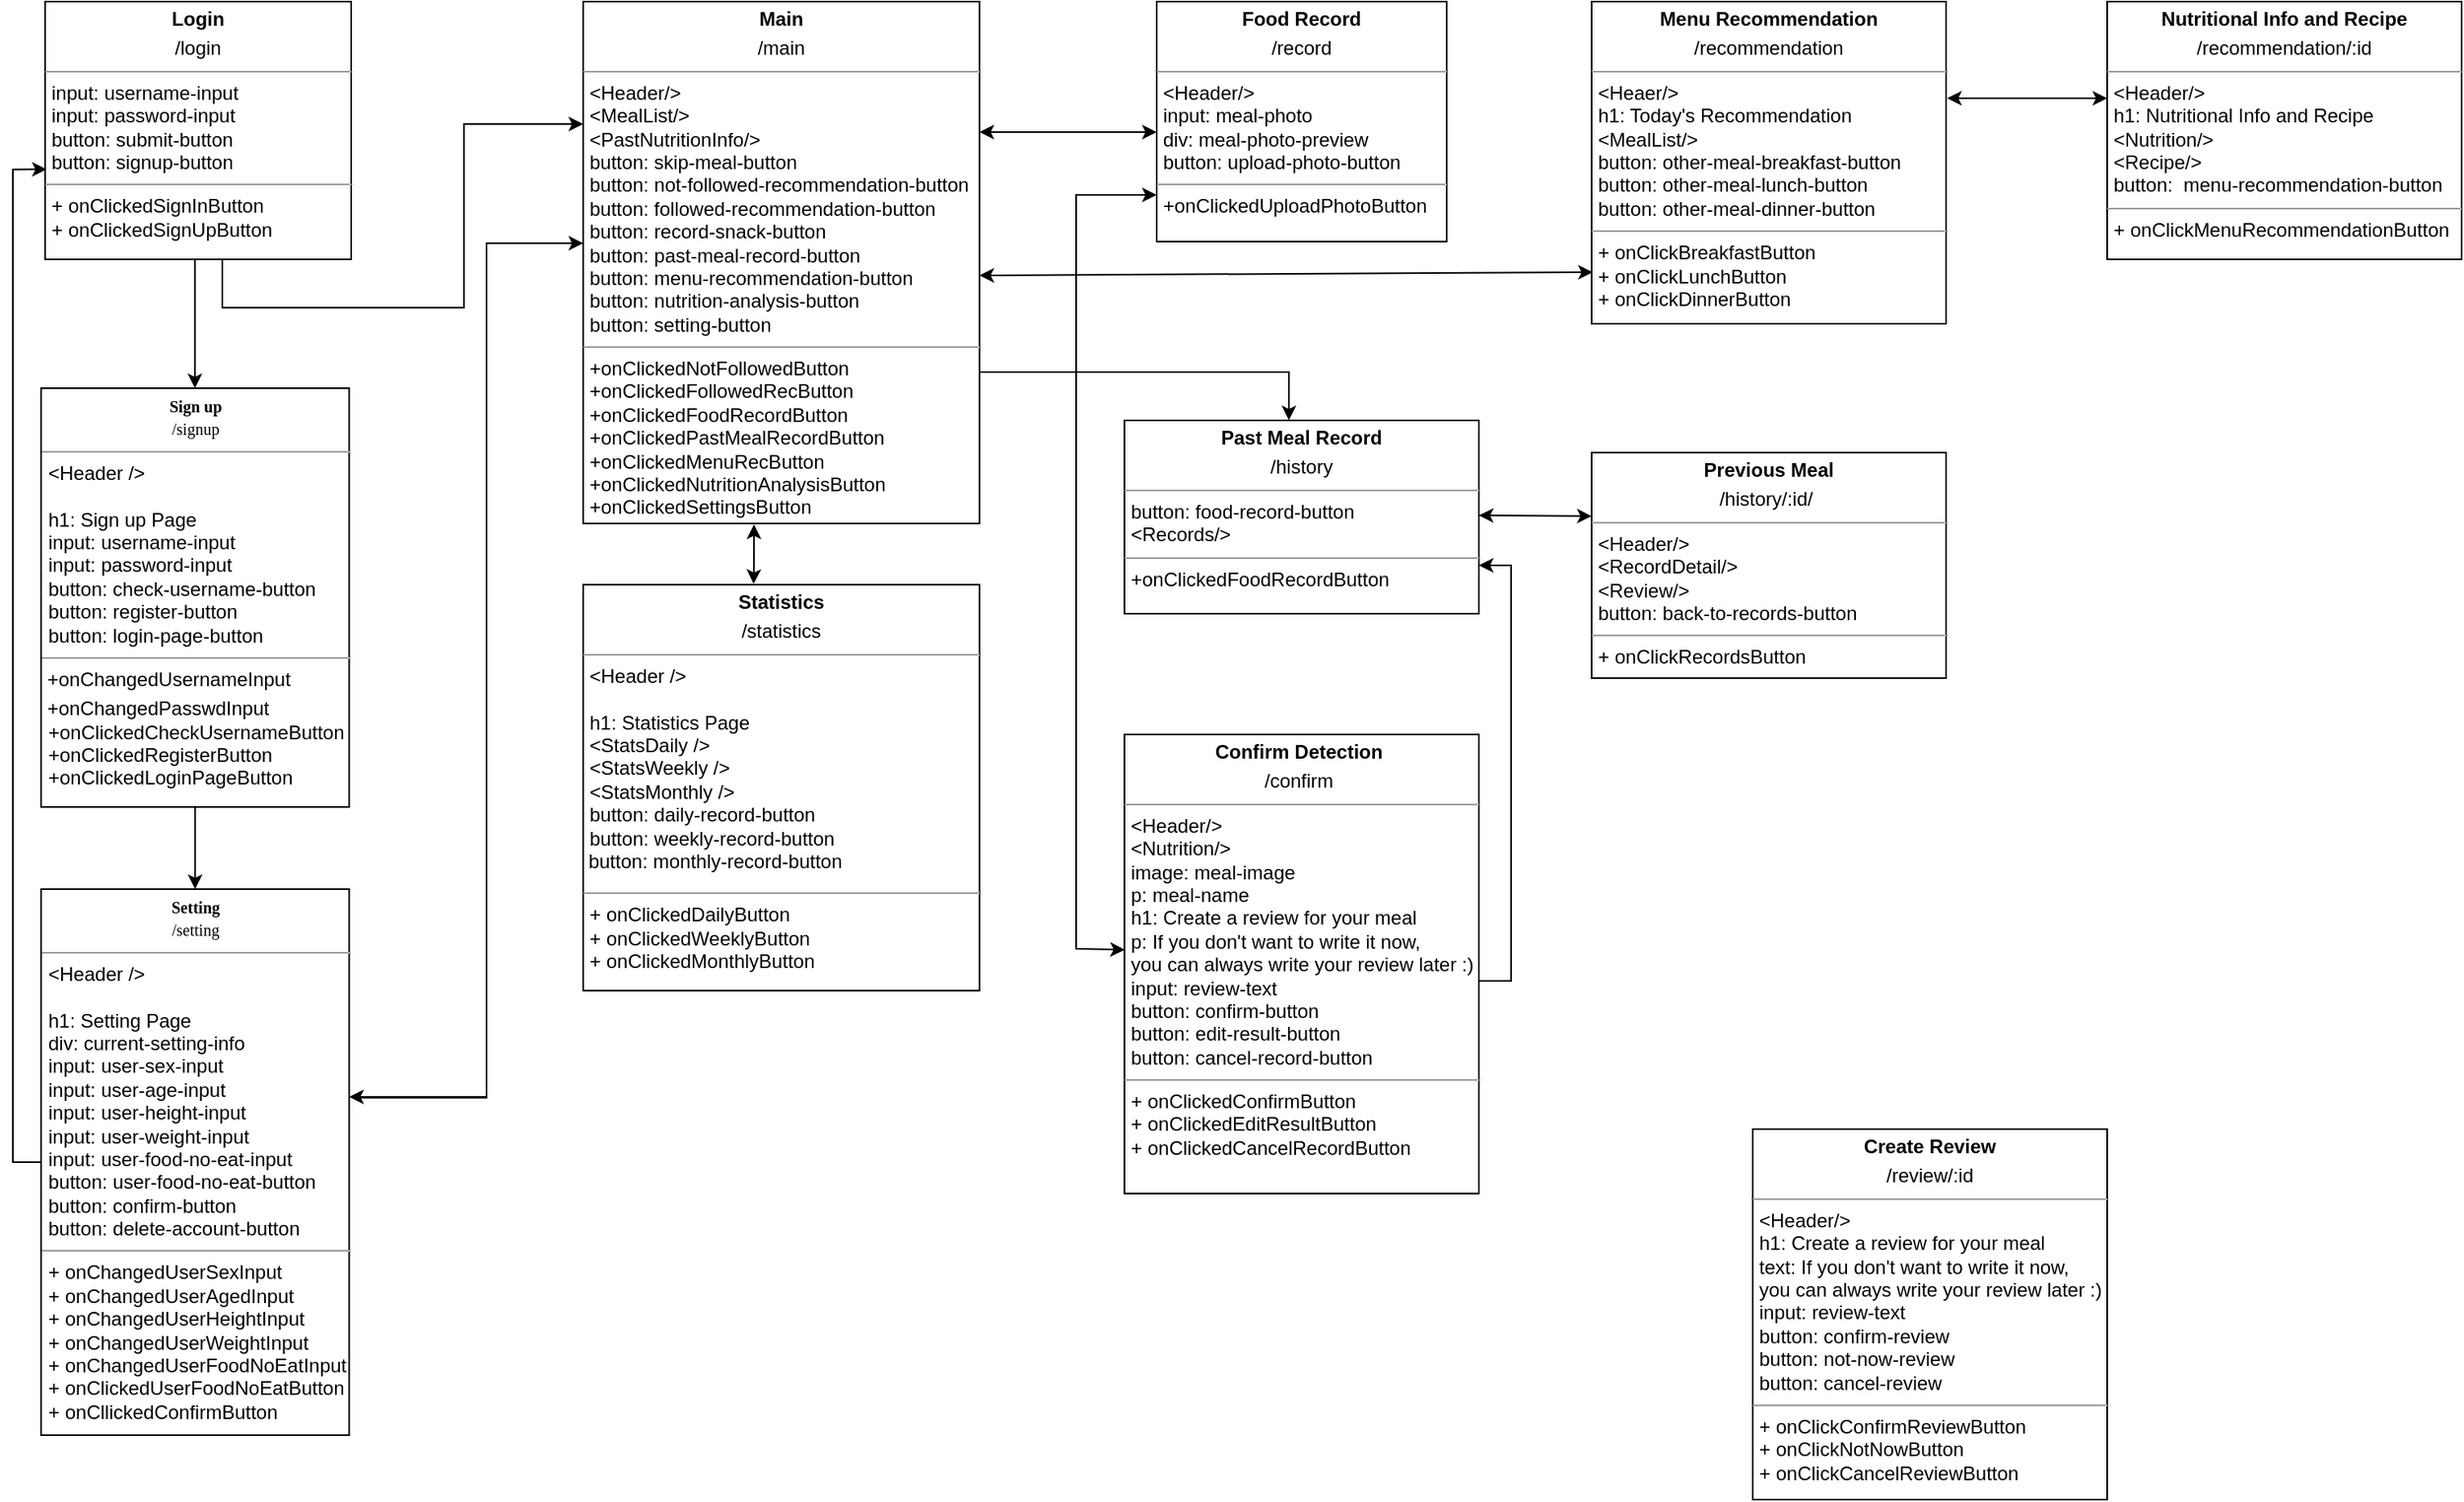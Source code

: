 <mxfile version="15.6.2" type="github">
  <diagram name="Page-1" id="c4acf3e9-155e-7222-9cf6-157b1a14988f">
    <mxGraphModel dx="946" dy="1788" grid="1" gridSize="10" guides="1" tooltips="1" connect="1" arrows="1" fold="1" page="1" pageScale="1" pageWidth="1600" pageHeight="1200" background="none" math="0" shadow="0">
      <root>
        <mxCell id="0" />
        <mxCell id="1" parent="0" />
        <mxCell id="bxKK3A8rRiATeC3KXuF5-2" value="&lt;p style=&quot;margin: 4px 0px 0px ; text-align: center&quot;&gt;&lt;b&gt;Statistics&lt;/b&gt;&lt;/p&gt;&lt;p style=&quot;margin: 4px 0px 0px ; text-align: center&quot;&gt;/statistics&lt;/p&gt;&lt;hr size=&quot;1&quot;&gt;&lt;p style=&quot;text-align: justify ; margin: 0px 0px 0px 4px&quot;&gt;&amp;lt;Header /&amp;gt;&lt;br&gt;&lt;/p&gt;&lt;p style=&quot;text-align: justify ; margin: 0px 0px 0px 4px&quot;&gt;&lt;br&gt;&lt;/p&gt;&lt;p style=&quot;text-align: justify ; margin: 0px 0px 0px 4px&quot;&gt;h1: Statistics Page&lt;/p&gt;&lt;p style=&quot;text-align: justify ; margin: 0px 0px 0px 4px&quot;&gt;&amp;lt;StatsDaily /&amp;gt;&lt;/p&gt;&lt;p style=&quot;text-align: justify ; margin: 0px 0px 0px 4px&quot;&gt;&amp;lt;StatsWeekly /&amp;gt;&lt;/p&gt;&lt;p style=&quot;text-align: justify ; margin: 0px 0px 0px 4px&quot;&gt;&amp;lt;StatsMonthly /&amp;gt;&lt;/p&gt;&lt;p style=&quot;text-align: justify ; margin: 0px 0px 0px 4px&quot;&gt;button: daily-record-button&lt;/p&gt;&lt;p style=&quot;text-align: justify ; margin: 0px 0px 0px 4px&quot;&gt;&lt;span style=&quot;text-align: left&quot;&gt;button:&amp;nbsp;&lt;/span&gt;&lt;span style=&quot;text-align: left&quot;&gt;weekly-record-button&amp;nbsp;&lt;/span&gt;&lt;/p&gt;&lt;span style=&quot;text-align: left&quot;&gt;&lt;div style=&quot;text-align: justify&quot;&gt;&lt;span&gt;&amp;nbsp;button:&amp;nbsp;&lt;/span&gt;&lt;span&gt;monthly-record-button&lt;/span&gt;&lt;/div&gt;&lt;/span&gt;&lt;p&gt;&lt;/p&gt;&lt;hr size=&quot;1&quot; style=&quot;text-align: justify&quot;&gt;&lt;p style=&quot;text-align: justify ; margin: 0px 0px 0px 4px&quot;&gt;+ onClickedDailyButton&lt;/p&gt;&lt;p style=&quot;text-align: justify ; margin: 0px 0px 0px 4px&quot;&gt;+ onClickedWeeklyButton&lt;/p&gt;&lt;p style=&quot;text-align: justify ; margin: 0px 0px 0px 4px&quot;&gt;+ onClickedMonthlyButton&lt;/p&gt;" style="verticalAlign=top;align=left;overflow=fill;fontSize=12;fontFamily=Helvetica;html=1;rounded=0;shadow=0;comic=0;labelBackgroundColor=none;strokeWidth=1" parent="1" vertex="1">
          <mxGeometry x="374" y="-798" width="246" height="252" as="geometry" />
        </mxCell>
        <mxCell id="bxKK3A8rRiATeC3KXuF5-5" style="edgeStyle=orthogonalEdgeStyle;rounded=0;orthogonalLoop=1;jettySize=auto;html=1;" parent="1" source="bxKK3A8rRiATeC3KXuF5-9" target="bxKK3A8rRiATeC3KXuF5-21" edge="1">
          <mxGeometry relative="1" as="geometry">
            <Array as="points">
              <mxPoint x="314" y="-1010" />
              <mxPoint x="314" y="-480" />
            </Array>
            <mxPoint x="270" y="-460" as="targetPoint" />
          </mxGeometry>
        </mxCell>
        <mxCell id="bxKK3A8rRiATeC3KXuF5-9" value="&lt;p style=&quot;margin: 0px ; margin-top: 4px ; text-align: center&quot;&gt;&lt;b&gt;Main&lt;/b&gt;&lt;/p&gt;&lt;p style=&quot;margin: 0px ; margin-top: 4px ; text-align: center&quot;&gt;/main&lt;/p&gt;&lt;hr size=&quot;1&quot;&gt;&lt;p style=&quot;margin: 0px ; margin-left: 4px&quot;&gt;&lt;span&gt;&amp;lt;Header/&amp;gt;&lt;/span&gt;&lt;/p&gt;&lt;p style=&quot;margin: 0px ; margin-left: 4px&quot;&gt;&lt;span&gt;&amp;lt;MealList/&amp;gt;&lt;/span&gt;&lt;br&gt;&lt;/p&gt;&lt;p style=&quot;margin: 0px ; margin-left: 4px&quot;&gt;&amp;lt;PastNutritionInfo/&amp;gt;&lt;/p&gt;&lt;p style=&quot;margin: 0px ; margin-left: 4px&quot;&gt;button: skip-meal-button&lt;/p&gt;&lt;p style=&quot;margin: 0px ; margin-left: 4px&quot;&gt;button: not-followed-recommendation-button&lt;/p&gt;&lt;p style=&quot;margin: 0px 0px 0px 4px&quot;&gt;button: followed-recommendation-button&lt;/p&gt;&lt;p style=&quot;margin: 0px ; margin-left: 4px&quot;&gt;&lt;span&gt;button: record-snack-button&lt;/span&gt;&lt;br&gt;&lt;/p&gt;&lt;p style=&quot;margin: 0px 0px 0px 4px&quot;&gt;button: past-meal-record-button&lt;/p&gt;&lt;p style=&quot;margin: 0px 0px 0px 4px&quot;&gt;button: menu-recommendation-button&lt;/p&gt;&lt;p style=&quot;margin: 0px 0px 0px 4px&quot;&gt;button: nutrition-analysis-button&lt;/p&gt;&lt;p style=&quot;margin: 0px 0px 0px 4px&quot;&gt;&lt;span&gt;button: setting-button&lt;/span&gt;&lt;br&gt;&lt;/p&gt;&lt;hr size=&quot;1&quot;&gt;&lt;p style=&quot;margin: 0px ; margin-left: 4px&quot;&gt;+onClickedNotFollowedButton&lt;/p&gt;&lt;p style=&quot;margin: 0px ; margin-left: 4px&quot;&gt;+onClickedFollowedRecButton&lt;br&gt;&lt;/p&gt;&lt;p style=&quot;margin: 0px ; margin-left: 4px&quot;&gt;+onClickedFoodRecordButton&lt;/p&gt;&lt;p style=&quot;margin: 0px 0px 0px 4px&quot;&gt;+onClickedPastMealRecordButton&lt;/p&gt;&lt;p style=&quot;margin: 0px ; margin-left: 4px&quot;&gt;+onClickedMenuRecButton&lt;/p&gt;&lt;p style=&quot;margin: 0px ; margin-left: 4px&quot;&gt;+onClickedNutritionAnalysisButton&lt;/p&gt;&lt;p style=&quot;margin: 0px ; margin-left: 4px&quot;&gt;&lt;span&gt;+onClickedSettingsButton&lt;/span&gt;&lt;br&gt;&lt;/p&gt;" style="verticalAlign=top;align=left;overflow=fill;fontSize=12;fontFamily=Helvetica;html=1;rounded=0;shadow=0;comic=0;labelBackgroundColor=none;strokeWidth=1" parent="1" vertex="1">
          <mxGeometry x="374" y="-1160" width="246" height="324" as="geometry" />
        </mxCell>
        <mxCell id="bxKK3A8rRiATeC3KXuF5-10" style="edgeStyle=orthogonalEdgeStyle;rounded=0;orthogonalLoop=1;jettySize=auto;html=1;" parent="1" source="bxKK3A8rRiATeC3KXuF5-12" target="bxKK3A8rRiATeC3KXuF5-20" edge="1">
          <mxGeometry relative="1" as="geometry">
            <Array as="points">
              <mxPoint x="133" y="-980" />
              <mxPoint x="133" y="-980" />
            </Array>
          </mxGeometry>
        </mxCell>
        <mxCell id="bxKK3A8rRiATeC3KXuF5-11" style="edgeStyle=orthogonalEdgeStyle;rounded=0;orthogonalLoop=1;jettySize=auto;html=1;" parent="1" source="bxKK3A8rRiATeC3KXuF5-12" target="bxKK3A8rRiATeC3KXuF5-9" edge="1">
          <mxGeometry relative="1" as="geometry">
            <Array as="points">
              <mxPoint x="150" y="-970" />
              <mxPoint x="300" y="-970" />
              <mxPoint x="300" y="-1084" />
            </Array>
            <mxPoint x="1070" y="-1050" as="targetPoint" />
          </mxGeometry>
        </mxCell>
        <mxCell id="bxKK3A8rRiATeC3KXuF5-12" value="&lt;p style=&quot;margin: 0px ; margin-top: 4px ; text-align: center&quot;&gt;&lt;b&gt;Login&lt;/b&gt;&lt;/p&gt;&lt;p style=&quot;margin: 0px ; margin-top: 4px ; text-align: center&quot;&gt;/login&lt;/p&gt;&lt;hr size=&quot;1&quot;&gt;&lt;p style=&quot;margin: 0px ; margin-left: 4px&quot;&gt;input: username-input&lt;/p&gt;&lt;p style=&quot;margin: 0px ; margin-left: 4px&quot;&gt;input: password-input&lt;/p&gt;&lt;p style=&quot;margin: 0px ; margin-left: 4px&quot;&gt;button: submit-button&lt;/p&gt;&lt;p style=&quot;margin: 0px ; margin-left: 4px&quot;&gt;button: signup-button&lt;/p&gt;&lt;hr size=&quot;1&quot;&gt;&lt;p style=&quot;margin: 0px ; margin-left: 4px&quot;&gt;+ onClickedSignInButton&lt;/p&gt;&lt;p style=&quot;margin: 0px ; margin-left: 4px&quot;&gt;+ onClickedSignUpButton&lt;/p&gt;" style="verticalAlign=top;align=left;overflow=fill;fontSize=12;fontFamily=Helvetica;html=1;rounded=0;shadow=0;comic=0;labelBackgroundColor=none;strokeWidth=1" parent="1" vertex="1">
          <mxGeometry x="40" y="-1160" width="190" height="160" as="geometry" />
        </mxCell>
        <mxCell id="bxKK3A8rRiATeC3KXuF5-13" style="edgeStyle=orthogonalEdgeStyle;rounded=0;orthogonalLoop=1;jettySize=auto;html=1;entryX=0.464;entryY=-0.001;entryDx=0;entryDy=0;fontColor=#FFFFFF;entryPerimeter=0;" parent="1" source="bxKK3A8rRiATeC3KXuF5-9" target="bxKK3A8rRiATeC3KXuF5-17" edge="1">
          <mxGeometry relative="1" as="geometry">
            <Array as="points">
              <mxPoint x="812" y="-930" />
            </Array>
          </mxGeometry>
        </mxCell>
        <mxCell id="bxKK3A8rRiATeC3KXuF5-15" value="&lt;p style=&quot;margin: 0px ; margin-top: 4px ; text-align: center&quot;&gt;&lt;b&gt;Food Record&lt;/b&gt;&lt;/p&gt;&lt;p style=&quot;margin: 0px ; margin-top: 4px ; text-align: center&quot;&gt;/record&lt;/p&gt;&lt;hr size=&quot;1&quot;&gt;&lt;p style=&quot;margin: 0px ; margin-left: 4px&quot;&gt;&lt;span&gt;&amp;lt;Header/&amp;gt;&lt;/span&gt;&lt;/p&gt;&lt;p style=&quot;margin: 0px ; margin-left: 4px&quot;&gt;&lt;span&gt;input: meal-photo&lt;/span&gt;&lt;/p&gt;&lt;p style=&quot;margin: 0px ; margin-left: 4px&quot;&gt;&lt;span&gt;div: meal-photo-preview&lt;/span&gt;&lt;/p&gt;&lt;p style=&quot;margin: 0px ; margin-left: 4px&quot;&gt;&lt;span&gt;button: upload-photo-button&lt;/span&gt;&lt;/p&gt;&lt;hr size=&quot;1&quot;&gt;&lt;p style=&quot;margin: 0px ; margin-left: 4px&quot;&gt;&lt;span&gt;+onClickedUploadPhotoButton&lt;/span&gt;&lt;br&gt;&lt;/p&gt;&lt;p style=&quot;margin: 0px ; margin-left: 4px&quot;&gt;&lt;br&gt;&lt;/p&gt;" style="verticalAlign=top;align=left;overflow=fill;fontSize=12;fontFamily=Helvetica;html=1;rounded=0;shadow=0;comic=0;labelBackgroundColor=none;strokeWidth=1" parent="1" vertex="1">
          <mxGeometry x="730" y="-1160" width="180" height="149" as="geometry" />
        </mxCell>
        <mxCell id="bxKK3A8rRiATeC3KXuF5-17" value="&lt;p style=&quot;margin: 0px ; margin-top: 4px ; text-align: center&quot;&gt;&lt;b&gt;Past Meal Record&lt;/b&gt;&lt;/p&gt;&lt;p style=&quot;margin: 0px ; margin-top: 4px ; text-align: center&quot;&gt;/history&lt;/p&gt;&lt;hr size=&quot;1&quot;&gt;&lt;p style=&quot;margin: 0px 0px 0px 4px&quot;&gt;button: food-record-button&lt;/p&gt;&lt;p style=&quot;margin: 0px 0px 0px 4px&quot;&gt;&amp;lt;Records/&amp;gt;&lt;/p&gt;&lt;hr size=&quot;1&quot;&gt;&lt;p style=&quot;margin: 0px ; margin-left: 4px&quot;&gt;+onClickedFoodRecordButton&lt;/p&gt;" style="verticalAlign=top;align=left;overflow=fill;fontSize=12;fontFamily=Helvetica;html=1;rounded=0;shadow=0;comic=0;labelBackgroundColor=none;strokeWidth=1" parent="1" vertex="1">
          <mxGeometry x="710" y="-900" width="220" height="120" as="geometry" />
        </mxCell>
        <mxCell id="bxKK3A8rRiATeC3KXuF5-19" style="edgeStyle=orthogonalEdgeStyle;rounded=0;orthogonalLoop=1;jettySize=auto;html=1;" parent="1" source="bxKK3A8rRiATeC3KXuF5-20" target="bxKK3A8rRiATeC3KXuF5-21" edge="1">
          <mxGeometry relative="1" as="geometry" />
        </mxCell>
        <mxCell id="bxKK3A8rRiATeC3KXuF5-20" value="&lt;p style=&quot;margin: 4px 0px 0px ; text-align: center&quot;&gt;&lt;b style=&quot;font-family: &amp;#34;verdana&amp;#34; ; font-size: 10px&quot;&gt;Sign up&lt;/b&gt;&lt;br style=&quot;font-family: &amp;#34;verdana&amp;#34; ; font-size: 10px&quot;&gt;&lt;span style=&quot;font-family: &amp;#34;verdana&amp;#34; ; font-size: 10px&quot;&gt;/signup&lt;/span&gt;&lt;br&gt;&lt;/p&gt;&lt;hr size=&quot;1&quot;&gt;&lt;p style=&quot;text-align: justify ; margin: 0px 0px 0px 4px&quot;&gt;&amp;lt;Header /&amp;gt;&lt;/p&gt;&lt;p style=&quot;text-align: justify ; margin: 0px 0px 0px 4px&quot;&gt;&lt;br&gt;&lt;/p&gt;&lt;p style=&quot;text-align: justify ; margin: 0px 0px 0px 4px&quot;&gt;h1: Sign up Page&lt;/p&gt;&lt;p style=&quot;text-align: justify ; margin: 0px 0px 0px 4px&quot;&gt;input: username-input&lt;/p&gt;&lt;p style=&quot;text-align: justify ; margin: 0px 0px 0px 4px&quot;&gt;input: password-input&lt;/p&gt;&lt;p style=&quot;text-align: justify ; margin: 0px 0px 0px 4px&quot;&gt;button: check-username-button&lt;/p&gt;&lt;p style=&quot;text-align: justify ; margin: 0px 0px 0px 4px&quot;&gt;button: register-button&lt;/p&gt;&lt;p style=&quot;text-align: justify ; margin: 0px 0px 0px 4px&quot;&gt;button: login-page-button&lt;/p&gt;&lt;hr size=&quot;1&quot; style=&quot;text-align: justify&quot;&gt;&lt;p style=&quot;text-align: justify ; margin: 4px 0px 0px&quot;&gt;&lt;span&gt;&amp;nbsp;+onChangedUsernameInput&lt;/span&gt;&lt;br&gt;&lt;/p&gt;&lt;p style=&quot;text-align: justify ; margin: 4px 0px 0px&quot;&gt;&lt;span&gt;&amp;nbsp;+onChangedPasswdInput&lt;/span&gt;&lt;/p&gt;&lt;p style=&quot;text-align: justify ; margin: 0px 0px 0px 4px&quot;&gt;+onClickedCheckUsernameButton&lt;/p&gt;&lt;p style=&quot;text-align: justify ; margin: 0px 0px 0px 4px&quot;&gt;+onClickedRegisterButton&lt;/p&gt;&lt;p style=&quot;text-align: justify ; margin: 0px 0px 0px 4px&quot;&gt;+onClickedLoginPageButton&lt;/p&gt;" style="verticalAlign=top;align=left;overflow=fill;fontSize=12;fontFamily=Helvetica;html=1;" parent="1" vertex="1">
          <mxGeometry x="37.5" y="-920" width="191.25" height="260" as="geometry" />
        </mxCell>
        <mxCell id="_MN3SdQh-A93I4YFqN-j-8" style="edgeStyle=orthogonalEdgeStyle;rounded=0;orthogonalLoop=1;jettySize=auto;html=1;entryX=0.005;entryY=0.651;entryDx=0;entryDy=0;entryPerimeter=0;" parent="1" source="bxKK3A8rRiATeC3KXuF5-21" target="bxKK3A8rRiATeC3KXuF5-12" edge="1">
          <mxGeometry relative="1" as="geometry">
            <Array as="points">
              <mxPoint x="20" y="-440" />
              <mxPoint x="20" y="-1056" />
            </Array>
          </mxGeometry>
        </mxCell>
        <mxCell id="bxKK3A8rRiATeC3KXuF5-21" value="&lt;p style=&quot;margin: 4px 0px 0px ; text-align: center&quot;&gt;&lt;b style=&quot;font-family: &amp;#34;verdana&amp;#34; ; font-size: 10px&quot;&gt;Setting&lt;/b&gt;&lt;br style=&quot;font-family: &amp;#34;verdana&amp;#34; ; font-size: 10px&quot;&gt;&lt;span style=&quot;font-family: &amp;#34;verdana&amp;#34; ; font-size: 10px&quot;&gt;/setting&lt;/span&gt;&lt;br&gt;&lt;/p&gt;&lt;hr size=&quot;1&quot;&gt;&lt;p style=&quot;margin: 0px 0px 0px 4px&quot;&gt;&amp;lt;Header /&amp;gt;&lt;br&gt;&lt;/p&gt;&lt;p style=&quot;margin: 0px 0px 0px 4px&quot;&gt;&lt;br&gt;&lt;/p&gt;&lt;p style=&quot;margin: 0px 0px 0px 4px&quot;&gt;h1: Setting Page&lt;/p&gt;&lt;p style=&quot;margin: 0px 0px 0px 4px&quot;&gt;div: current-setting-info&lt;/p&gt;&lt;p style=&quot;margin: 0px 0px 0px 4px&quot;&gt;input: user-sex-input&lt;/p&gt;&lt;p style=&quot;margin: 0px 0px 0px 4px&quot;&gt;input: user-age-input&lt;/p&gt;&lt;p style=&quot;margin: 0px 0px 0px 4px&quot;&gt;input: user-height-input&lt;/p&gt;&lt;p style=&quot;margin: 0px 0px 0px 4px&quot;&gt;input: user-weight-input&lt;/p&gt;&lt;p style=&quot;margin: 0px 0px 0px 4px&quot;&gt;input: user-food-no-eat-input&lt;br&gt;&lt;/p&gt;&lt;p style=&quot;margin: 0px 0px 0px 4px&quot;&gt;button: user-food-no-eat-button&lt;/p&gt;&lt;p style=&quot;margin: 0px 0px 0px 4px&quot;&gt;button: confirm-button&lt;br&gt;&lt;/p&gt;&lt;p style=&quot;margin: 0px 0px 0px 4px&quot;&gt;button: delete-account-button&lt;/p&gt;&lt;hr size=&quot;1&quot;&gt;&lt;p style=&quot;margin: 0px 0px 0px 4px&quot;&gt;+ onChangedUserSexInput&lt;/p&gt;&lt;p style=&quot;margin: 0px 0px 0px 4px&quot;&gt;+ onChangedUserAgedInput&lt;/p&gt;&lt;p style=&quot;margin: 0px 0px 0px 4px&quot;&gt;+ onChangedUserHeightInput&lt;/p&gt;&lt;p style=&quot;margin: 0px 0px 0px 4px&quot;&gt;+ onChangedUserWeightInput&lt;/p&gt;&lt;p style=&quot;margin: 0px 0px 0px 4px&quot;&gt;+ onChangedUserFoodNoEatInput&lt;/p&gt;&lt;p style=&quot;margin: 0px 0px 0px 4px&quot;&gt;+ onClickedUserFoodNoEatButton&lt;/p&gt;&lt;p style=&quot;margin: 0px 0px 0px 4px&quot;&gt;+ onCllickedConfirmButton&lt;/p&gt;" style="verticalAlign=top;align=left;overflow=fill;fontSize=12;fontFamily=Helvetica;html=1;" parent="1" vertex="1">
          <mxGeometry x="37.5" y="-609" width="191.25" height="339" as="geometry" />
        </mxCell>
        <mxCell id="_MN3SdQh-A93I4YFqN-j-17" style="edgeStyle=orthogonalEdgeStyle;rounded=0;orthogonalLoop=1;jettySize=auto;html=1;entryX=1;entryY=0.75;entryDx=0;entryDy=0;exitX=0.999;exitY=0.537;exitDx=0;exitDy=0;exitPerimeter=0;" parent="1" source="bxKK3A8rRiATeC3KXuF5-23" target="bxKK3A8rRiATeC3KXuF5-17" edge="1">
          <mxGeometry relative="1" as="geometry" />
        </mxCell>
        <mxCell id="bxKK3A8rRiATeC3KXuF5-23" value="&lt;p style=&quot;margin: 0px ; margin-top: 4px ; text-align: center&quot;&gt;&lt;b&gt;Confirm Detection&amp;nbsp;&lt;/b&gt;&lt;/p&gt;&lt;p style=&quot;margin: 0px ; margin-top: 4px ; text-align: center&quot;&gt;/confirm&lt;b&gt;&amp;nbsp;&lt;/b&gt;&lt;/p&gt;&lt;hr size=&quot;1&quot;&gt;&lt;p style=&quot;margin: 0px ; margin-left: 4px&quot;&gt;&amp;lt;Header/&amp;gt;&lt;/p&gt;&lt;p style=&quot;margin: 0px ; margin-left: 4px&quot;&gt;&amp;lt;Nutrition/&amp;gt;&lt;/p&gt;&lt;p style=&quot;margin: 0px ; margin-left: 4px&quot;&gt;image: meal-image&lt;/p&gt;&lt;p style=&quot;margin: 0px ; margin-left: 4px&quot;&gt;p: meal-name&lt;/p&gt;&lt;p style=&quot;margin: 0px ; margin-left: 4px&quot;&gt;&lt;span&gt;h1: Create a review for your meal&lt;/span&gt;&lt;br&gt;&lt;/p&gt;&lt;p style=&quot;margin: 0px 0px 0px 4px&quot;&gt;p: If you don&#39;t want to write it now,&amp;nbsp;&lt;/p&gt;&lt;p style=&quot;margin: 0px 0px 0px 4px&quot;&gt;you can always write your review later :)&lt;/p&gt;&lt;p style=&quot;margin: 0px 0px 0px 4px&quot;&gt;input: review-text&lt;/p&gt;&lt;p style=&quot;margin: 0px ; margin-left: 4px&quot;&gt;&lt;span&gt;button: confirm-button&lt;/span&gt;&lt;br&gt;&lt;/p&gt;&lt;p style=&quot;margin: 0px ; margin-left: 4px&quot;&gt;button: edit-result-button&lt;/p&gt;&lt;p style=&quot;margin: 0px ; margin-left: 4px&quot;&gt;button: cancel-record-button&lt;/p&gt;&lt;hr size=&quot;1&quot;&gt;&lt;p style=&quot;margin: 0px ; margin-left: 4px&quot;&gt;+ onClickedConfirmButton&lt;/p&gt;&lt;p style=&quot;margin: 0px ; margin-left: 4px&quot;&gt;+ onClickedEditResultButton&lt;/p&gt;&lt;p style=&quot;margin: 0px 0px 0px 4px&quot;&gt;+ onClickedCancelRecordButton&lt;/p&gt;&lt;p style=&quot;margin: 0px ; margin-left: 4px&quot;&gt;&lt;br&gt;&lt;/p&gt;&lt;p style=&quot;margin: 0px ; margin-left: 4px&quot;&gt;&lt;br&gt;&lt;/p&gt;" style="verticalAlign=top;align=left;overflow=fill;fontSize=12;fontFamily=Helvetica;html=1;" parent="1" vertex="1">
          <mxGeometry x="710" y="-705" width="220" height="285" as="geometry" />
        </mxCell>
        <mxCell id="bxKK3A8rRiATeC3KXuF5-27" value="&lt;p style=&quot;margin: 0px ; margin-top: 4px ; text-align: center&quot;&gt;&lt;b&gt;Menu Recommendation&lt;/b&gt;&lt;/p&gt;&lt;p style=&quot;margin: 0px ; margin-top: 4px ; text-align: center&quot;&gt;/recommendation&lt;/p&gt;&lt;hr size=&quot;1&quot;&gt;&lt;p style=&quot;margin: 0px 0px 0px 4px&quot;&gt;&amp;lt;Heaer/&amp;gt;&lt;/p&gt;&lt;p style=&quot;margin: 0px 0px 0px 4px&quot;&gt;h1: Today&#39;s Recommendation&lt;/p&gt;&lt;p style=&quot;margin: 0px 0px 0px 4px&quot;&gt;&amp;lt;MealList/&amp;gt;&lt;/p&gt;&lt;p style=&quot;margin: 0px 0px 0px 4px&quot;&gt;button:&amp;nbsp;other-meal-breakfast-button&lt;/p&gt;&lt;p style=&quot;margin: 0px 0px 0px 4px&quot;&gt;button: other-meal-lunch-button&lt;/p&gt;&lt;p style=&quot;margin: 0px 0px 0px 4px&quot;&gt;button: other-meal-dinner-button&lt;br&gt;&lt;/p&gt;&lt;hr size=&quot;1&quot;&gt;&lt;p style=&quot;margin: 0px 0px 0px 4px&quot;&gt;+ onClickBreakfastButton&lt;br&gt;+ onClickLunchButton&lt;/p&gt;&lt;p style=&quot;margin: 0px 0px 0px 4px&quot;&gt;+ onClickDinnerButton&lt;/p&gt;" style="verticalAlign=top;align=left;overflow=fill;fontSize=12;fontFamily=Helvetica;html=1;rounded=0;shadow=0;comic=0;labelBackgroundColor=none;strokeWidth=1" parent="1" vertex="1">
          <mxGeometry x="1000" y="-1160" width="220" height="200" as="geometry" />
        </mxCell>
        <mxCell id="bxKK3A8rRiATeC3KXuF5-28" value="&lt;p style=&quot;margin: 0px ; margin-top: 4px ; text-align: center&quot;&gt;&lt;b&gt;Nutritional Info and Recipe&lt;/b&gt;&lt;/p&gt;&lt;p style=&quot;margin: 0px ; margin-top: 4px ; text-align: center&quot;&gt;/recommendation/:id&lt;/p&gt;&lt;hr size=&quot;1&quot;&gt;&lt;p style=&quot;margin: 0px 0px 0px 4px&quot;&gt;&amp;lt;Header/&amp;gt;&lt;/p&gt;&lt;p style=&quot;margin: 0px 0px 0px 4px&quot;&gt;h1: Nutritional Info and Recipe&lt;/p&gt;&lt;p style=&quot;margin: 0px 0px 0px 4px&quot;&gt;&amp;lt;Nutrition/&amp;gt;&lt;/p&gt;&lt;p style=&quot;margin: 0px 0px 0px 4px&quot;&gt;&amp;lt;Recipe/&amp;gt;&lt;/p&gt;&lt;p style=&quot;margin: 0px 0px 0px 4px&quot;&gt;button:&amp;nbsp;&amp;nbsp;&lt;span style=&quot;text-align: center&quot;&gt;menu-recommendation-button&lt;/span&gt;&lt;/p&gt;&lt;hr size=&quot;1&quot;&gt;&lt;p style=&quot;margin: 0px 0px 0px 4px&quot;&gt;+ onClickMenuRecommendationButton&lt;/p&gt;" style="verticalAlign=top;align=left;overflow=fill;fontSize=12;fontFamily=Helvetica;html=1;rounded=0;shadow=0;comic=0;labelBackgroundColor=none;strokeWidth=1" parent="1" vertex="1">
          <mxGeometry x="1320" y="-1160" width="220" height="160" as="geometry" />
        </mxCell>
        <mxCell id="bxKK3A8rRiATeC3KXuF5-30" value="&lt;p style=&quot;margin: 0px ; margin-top: 4px ; text-align: center&quot;&gt;&lt;b&gt;Previous Meal&lt;/b&gt;&lt;/p&gt;&lt;p style=&quot;margin: 0px ; margin-top: 4px ; text-align: center&quot;&gt;/history/:id/&lt;b&gt;&amp;nbsp;&lt;/b&gt;&lt;/p&gt;&lt;hr size=&quot;1&quot;&gt;&lt;p style=&quot;margin: 0px ; margin-left: 4px&quot;&gt;&amp;lt;Header/&amp;gt;&lt;/p&gt;&lt;p style=&quot;margin: 0px ; margin-left: 4px&quot;&gt;&amp;lt;RecordDetail/&amp;gt;&lt;/p&gt;&lt;p style=&quot;margin: 0px ; margin-left: 4px&quot;&gt;&amp;lt;Review/&amp;gt;&lt;/p&gt;&lt;p style=&quot;margin: 0px ; margin-left: 4px&quot;&gt;button: back-to-records-button&lt;/p&gt;&lt;hr size=&quot;1&quot;&gt;&lt;p style=&quot;margin: 0px ; margin-left: 4px&quot;&gt;+ onClickRecordsButton&lt;/p&gt;" style="verticalAlign=top;align=left;overflow=fill;fontSize=12;fontFamily=Helvetica;html=1;" parent="1" vertex="1">
          <mxGeometry x="1000" y="-880" width="220" height="140" as="geometry" />
        </mxCell>
        <mxCell id="bxKK3A8rRiATeC3KXuF5-31" value="" style="endArrow=classic;html=1;rounded=0;edgeStyle=orthogonalEdgeStyle;" parent="1" target="bxKK3A8rRiATeC3KXuF5-9" edge="1">
          <mxGeometry width="50" height="50" relative="1" as="geometry">
            <mxPoint x="232.75" y="-479.5" as="sourcePoint" />
            <mxPoint x="378" y="-1010" as="targetPoint" />
            <Array as="points">
              <mxPoint x="314" y="-479" />
              <mxPoint x="314" y="-1010" />
            </Array>
          </mxGeometry>
        </mxCell>
        <mxCell id="_MN3SdQh-A93I4YFqN-j-4" value="&lt;p style=&quot;margin: 0px ; margin-top: 4px ; text-align: center&quot;&gt;&lt;b&gt;Create Review&lt;/b&gt;&lt;/p&gt;&lt;p style=&quot;margin: 0px ; margin-top: 4px ; text-align: center&quot;&gt;/review/:id&lt;/p&gt;&lt;hr size=&quot;1&quot;&gt;&lt;p style=&quot;margin: 0px ; margin-left: 4px&quot;&gt;&amp;lt;Header/&amp;gt;&lt;/p&gt;&lt;p style=&quot;margin: 0px ; margin-left: 4px&quot;&gt;h1: Create a review for your meal&lt;/p&gt;&lt;p style=&quot;margin: 0px ; margin-left: 4px&quot;&gt;text: If you don&#39;t want to write it now,&amp;nbsp;&lt;/p&gt;&lt;p style=&quot;margin: 0px ; margin-left: 4px&quot;&gt;you can always write your review later :)&lt;/p&gt;&lt;p style=&quot;margin: 0px ; margin-left: 4px&quot;&gt;input: review-text&lt;/p&gt;&lt;p style=&quot;margin: 0px ; margin-left: 4px&quot;&gt;button: confirm-review&lt;/p&gt;&lt;p style=&quot;margin: 0px 0px 0px 4px&quot;&gt;button: not-now-review&lt;/p&gt;&lt;p style=&quot;margin: 0px 0px 0px 4px&quot;&gt;button: cancel-review&lt;br&gt;&lt;/p&gt;&lt;hr size=&quot;1&quot;&gt;&lt;p style=&quot;margin: 0px ; margin-left: 4px&quot;&gt;+ onClickConfirmReviewButton&lt;br&gt;+ onClickNotNowButton&lt;/p&gt;&lt;p style=&quot;margin: 0px ; margin-left: 4px&quot;&gt;+ onClickCancelReviewButton&lt;/p&gt;" style="verticalAlign=top;align=left;overflow=fill;fontSize=12;fontFamily=Helvetica;html=1;rounded=0;shadow=0;comic=0;labelBackgroundColor=none;strokeWidth=1" parent="1" vertex="1">
          <mxGeometry x="1100" y="-460" width="220" height="230" as="geometry" />
        </mxCell>
        <mxCell id="_MN3SdQh-A93I4YFqN-j-11" value="" style="endArrow=classic;startArrow=classic;html=1;rounded=0;exitX=1.003;exitY=0.3;exitDx=0;exitDy=0;exitPerimeter=0;" parent="1" source="bxKK3A8rRiATeC3KXuF5-27" edge="1">
          <mxGeometry width="50" height="50" relative="1" as="geometry">
            <mxPoint x="1270" y="-1050" as="sourcePoint" />
            <mxPoint x="1320" y="-1100" as="targetPoint" />
          </mxGeometry>
        </mxCell>
        <mxCell id="_MN3SdQh-A93I4YFqN-j-12" value="" style="endArrow=classic;startArrow=classic;html=1;rounded=0;exitX=1;exitY=0.25;exitDx=0;exitDy=0;" parent="1" source="bxKK3A8rRiATeC3KXuF5-9" edge="1">
          <mxGeometry width="50" height="50" relative="1" as="geometry">
            <mxPoint x="620" y="-1094" as="sourcePoint" />
            <mxPoint x="730" y="-1079" as="targetPoint" />
          </mxGeometry>
        </mxCell>
        <mxCell id="_MN3SdQh-A93I4YFqN-j-13" value="" style="endArrow=classic;startArrow=classic;html=1;rounded=0;entryX=0.003;entryY=0.84;entryDx=0;entryDy=0;entryPerimeter=0;" parent="1" target="bxKK3A8rRiATeC3KXuF5-27" edge="1">
          <mxGeometry width="50" height="50" relative="1" as="geometry">
            <mxPoint x="620" y="-990" as="sourcePoint" />
            <mxPoint x="670" y="-1040" as="targetPoint" />
          </mxGeometry>
        </mxCell>
        <mxCell id="_MN3SdQh-A93I4YFqN-j-14" value="" style="endArrow=classic;startArrow=classic;html=1;rounded=0;entryX=0;entryY=0.282;entryDx=0;entryDy=0;entryPerimeter=0;" parent="1" target="bxKK3A8rRiATeC3KXuF5-30" edge="1">
          <mxGeometry width="50" height="50" relative="1" as="geometry">
            <mxPoint x="930" y="-841" as="sourcePoint" />
            <mxPoint x="950" y="-890" as="targetPoint" />
          </mxGeometry>
        </mxCell>
        <mxCell id="_MN3SdQh-A93I4YFqN-j-15" value="" style="endArrow=classic;startArrow=classic;html=1;rounded=0;entryX=0.431;entryY=1.002;entryDx=0;entryDy=0;entryPerimeter=0;exitX=0.43;exitY=-0.002;exitDx=0;exitDy=0;exitPerimeter=0;" parent="1" source="bxKK3A8rRiATeC3KXuF5-2" target="bxKK3A8rRiATeC3KXuF5-9" edge="1">
          <mxGeometry width="50" height="50" relative="1" as="geometry">
            <mxPoint x="480" y="-800" as="sourcePoint" />
            <mxPoint x="520" y="-810" as="targetPoint" />
            <Array as="points">
              <mxPoint x="480" y="-810" />
            </Array>
          </mxGeometry>
        </mxCell>
        <mxCell id="_MN3SdQh-A93I4YFqN-j-16" value="" style="endArrow=classic;startArrow=classic;html=1;rounded=0;exitX=0.001;exitY=0.469;exitDx=0;exitDy=0;exitPerimeter=0;" parent="1" source="bxKK3A8rRiATeC3KXuF5-23" edge="1">
          <mxGeometry width="50" height="50" relative="1" as="geometry">
            <mxPoint x="680" y="-990" as="sourcePoint" />
            <mxPoint x="730" y="-1040" as="targetPoint" />
            <Array as="points">
              <mxPoint x="680" y="-572" />
              <mxPoint x="680" y="-1040" />
            </Array>
          </mxGeometry>
        </mxCell>
      </root>
    </mxGraphModel>
  </diagram>
</mxfile>
